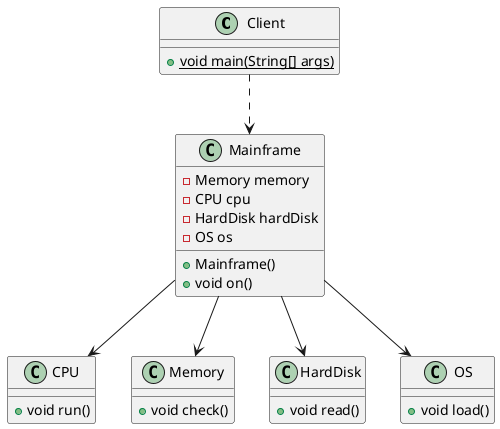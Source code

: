 @startuml
'https://plantuml.com/class-diagram

Client ..> Mainframe
Mainframe --> CPU
Mainframe --> Memory
Mainframe --> HardDisk
Mainframe --> OS

class Mainframe {
    - Memory memory
    - CPU cpu
    - HardDisk hardDisk
    - OS os
    + Mainframe()
    + void on()
}
class CPU {
    + void run()
}

class HardDisk {
    + void read()
}

class Memory {
    + void check()
}

class OS {
    + void load()
}

class Client {
    + {static} void main(String[] args)
}

@enduml